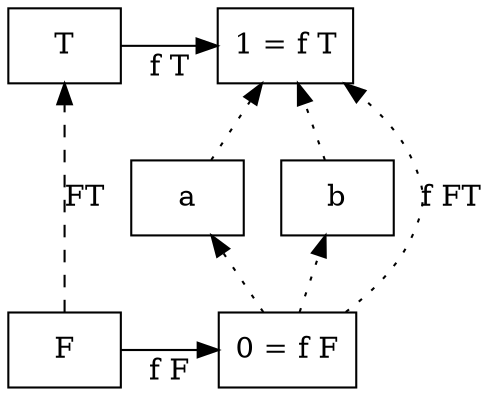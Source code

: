 digraph G {
rankdir=BT;
node [shape=box];

{rank = same; 0; F;}
{rank = same; 1; T;}

"F" -> "T" [style=dashed, label ="FT"];

"0" [label="0 = f F"];
"1" [label="1 = f T"];

"T" -> "1" [label="f T"];
"F" -> "0" [label="f F"];

"0" -> "a" [style=dotted]
"0" -> "b" [style=dotted];
"a" -> "1" [style=dotted];
"b" -> "1" [style=dotted];
"0" -> "1" [style=dotted; label="f FT"];
}

